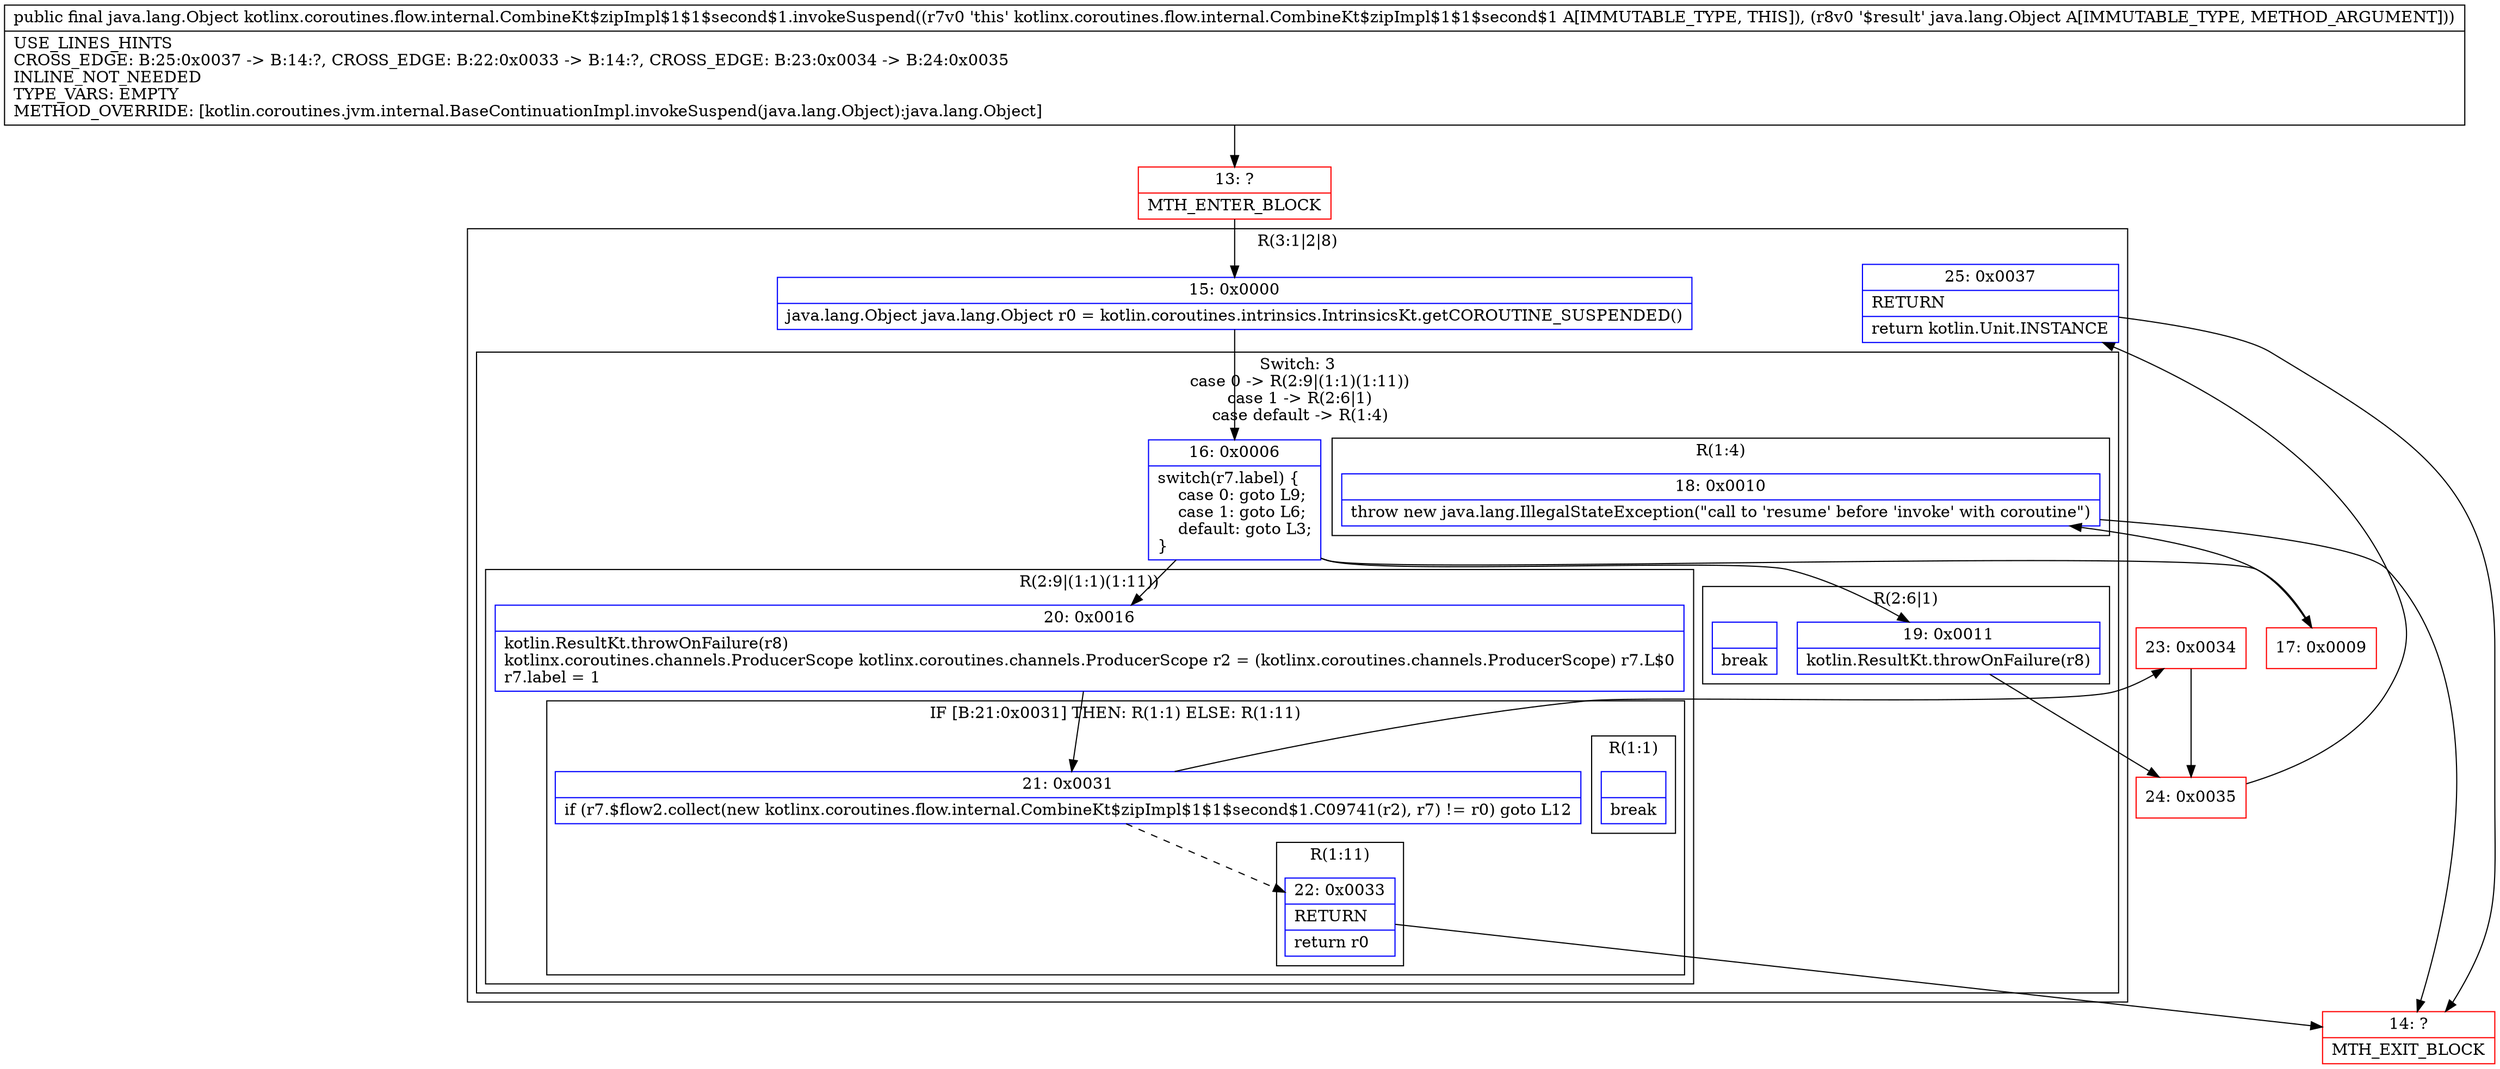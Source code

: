 digraph "CFG forkotlinx.coroutines.flow.internal.CombineKt$zipImpl$1$1$second$1.invokeSuspend(Ljava\/lang\/Object;)Ljava\/lang\/Object;" {
subgraph cluster_Region_1356577742 {
label = "R(3:1|2|8)";
node [shape=record,color=blue];
Node_15 [shape=record,label="{15\:\ 0x0000|java.lang.Object java.lang.Object r0 = kotlin.coroutines.intrinsics.IntrinsicsKt.getCOROUTINE_SUSPENDED()\l}"];
subgraph cluster_SwitchRegion_939809470 {
label = "Switch: 3
 case 0 -> R(2:9|(1:1)(1:11))
 case 1 -> R(2:6|1)
 case default -> R(1:4)";
node [shape=record,color=blue];
Node_16 [shape=record,label="{16\:\ 0x0006|switch(r7.label) \{\l    case 0: goto L9;\l    case 1: goto L6;\l    default: goto L3;\l\}\l}"];
subgraph cluster_Region_2092395565 {
label = "R(2:9|(1:1)(1:11))";
node [shape=record,color=blue];
Node_20 [shape=record,label="{20\:\ 0x0016|kotlin.ResultKt.throwOnFailure(r8)\lkotlinx.coroutines.channels.ProducerScope kotlinx.coroutines.channels.ProducerScope r2 = (kotlinx.coroutines.channels.ProducerScope) r7.L$0\lr7.label = 1\l}"];
subgraph cluster_IfRegion_503712310 {
label = "IF [B:21:0x0031] THEN: R(1:1) ELSE: R(1:11)";
node [shape=record,color=blue];
Node_21 [shape=record,label="{21\:\ 0x0031|if (r7.$flow2.collect(new kotlinx.coroutines.flow.internal.CombineKt$zipImpl$1$1$second$1.C09741(r2), r7) != r0) goto L12\l}"];
subgraph cluster_Region_552999127 {
label = "R(1:1)";
node [shape=record,color=blue];
Node_InsnContainer_1547441256 [shape=record,label="{|break\l}"];
}
subgraph cluster_Region_206993622 {
label = "R(1:11)";
node [shape=record,color=blue];
Node_22 [shape=record,label="{22\:\ 0x0033|RETURN\l|return r0\l}"];
}
}
}
subgraph cluster_Region_1962400152 {
label = "R(2:6|1)";
node [shape=record,color=blue];
Node_19 [shape=record,label="{19\:\ 0x0011|kotlin.ResultKt.throwOnFailure(r8)\l}"];
Node_InsnContainer_1857862674 [shape=record,label="{|break\l}"];
}
subgraph cluster_Region_2124161458 {
label = "R(1:4)";
node [shape=record,color=blue];
Node_18 [shape=record,label="{18\:\ 0x0010|throw new java.lang.IllegalStateException(\"call to 'resume' before 'invoke' with coroutine\")\l}"];
}
}
Node_25 [shape=record,label="{25\:\ 0x0037|RETURN\l|return kotlin.Unit.INSTANCE\l}"];
}
Node_13 [shape=record,color=red,label="{13\:\ ?|MTH_ENTER_BLOCK\l}"];
Node_17 [shape=record,color=red,label="{17\:\ 0x0009}"];
Node_14 [shape=record,color=red,label="{14\:\ ?|MTH_EXIT_BLOCK\l}"];
Node_24 [shape=record,color=red,label="{24\:\ 0x0035}"];
Node_23 [shape=record,color=red,label="{23\:\ 0x0034}"];
MethodNode[shape=record,label="{public final java.lang.Object kotlinx.coroutines.flow.internal.CombineKt$zipImpl$1$1$second$1.invokeSuspend((r7v0 'this' kotlinx.coroutines.flow.internal.CombineKt$zipImpl$1$1$second$1 A[IMMUTABLE_TYPE, THIS]), (r8v0 '$result' java.lang.Object A[IMMUTABLE_TYPE, METHOD_ARGUMENT]))  | USE_LINES_HINTS\lCROSS_EDGE: B:25:0x0037 \-\> B:14:?, CROSS_EDGE: B:22:0x0033 \-\> B:14:?, CROSS_EDGE: B:23:0x0034 \-\> B:24:0x0035\lINLINE_NOT_NEEDED\lTYPE_VARS: EMPTY\lMETHOD_OVERRIDE: [kotlin.coroutines.jvm.internal.BaseContinuationImpl.invokeSuspend(java.lang.Object):java.lang.Object]\l}"];
MethodNode -> Node_13;Node_15 -> Node_16;
Node_16 -> Node_17;
Node_16 -> Node_19;
Node_16 -> Node_20;
Node_20 -> Node_21;
Node_21 -> Node_22[style=dashed];
Node_21 -> Node_23;
Node_22 -> Node_14;
Node_19 -> Node_24;
Node_18 -> Node_14;
Node_25 -> Node_14;
Node_13 -> Node_15;
Node_17 -> Node_18;
Node_24 -> Node_25;
Node_23 -> Node_24;
}


